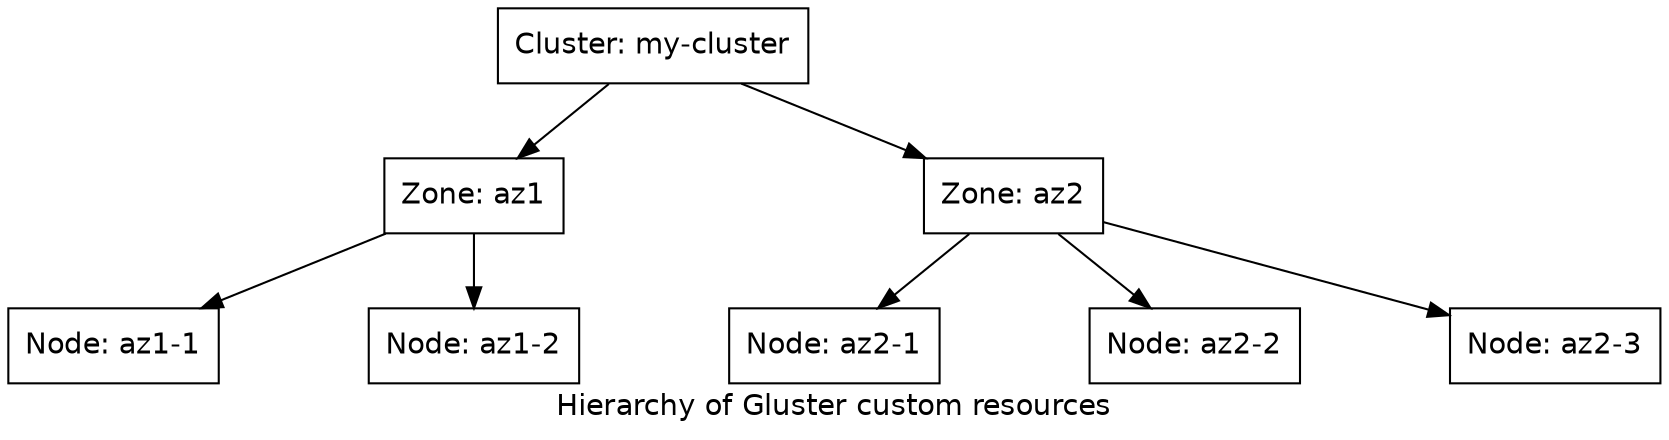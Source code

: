 # dot -Tpng -O <this_file>

digraph {
  label="Hierarchy of Gluster custom resources"
  fontname="helvetica"
  nodesep=1.0

  //All nodes will this shape and colour
  node [
    shape=rect
    fontname="helvetica"
  ]

  //All the lines look like this
  edge [
    dir=forward
    fontname="helvetica"
  ]

  c1 [label="Cluster: my-cluster"]
  z1 [label="Zone: az1"]
  z2 [label="Zone: az2"]
  n11 [label="Node: az1-1"]
  n12 [label="Node: az1-2"]
  n21 [label="Node: az2-1"]
  n22 [label="Node: az2-2"]
  n23 [label="Node: az2-3"]

  c1->z1
  c1->z2
  z1->n11
  z1->n12
  z2->n21
  z2->n22
  z2->n23
}

